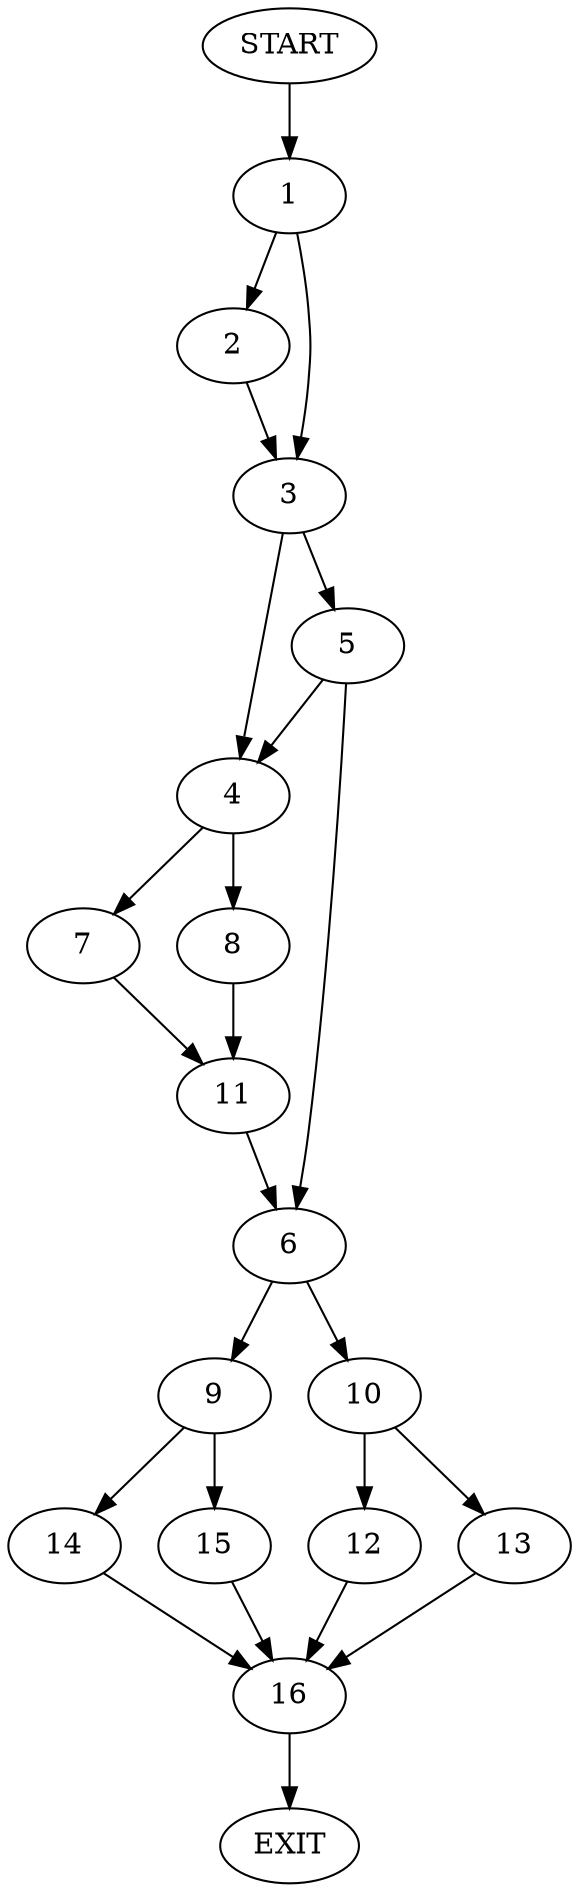 digraph {
0 [label="START"]
17 [label="EXIT"]
0 -> 1
1 -> 2
1 -> 3
3 -> 4
3 -> 5
2 -> 3
5 -> 4
5 -> 6
4 -> 7
4 -> 8
6 -> 9
6 -> 10
8 -> 11
7 -> 11
11 -> 6
10 -> 12
10 -> 13
9 -> 14
9 -> 15
15 -> 16
14 -> 16
16 -> 17
13 -> 16
12 -> 16
}
